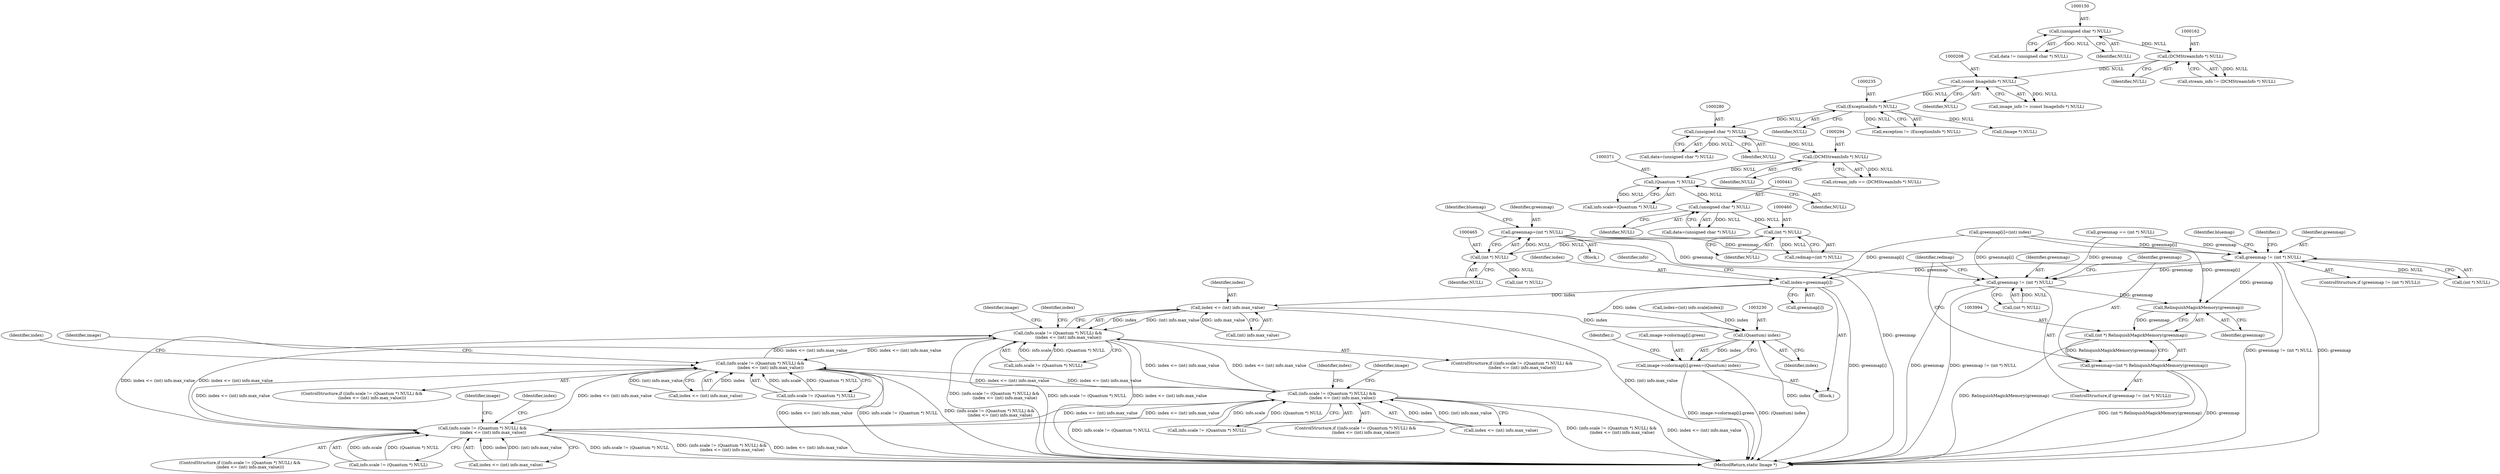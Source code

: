 digraph "0_ImageMagick_9f375e7080a2c1044cd546854d0548b4bfb429d0@pointer" {
"1000462" [label="(Call,greenmap=(int *) NULL)"];
"1000464" [label="(Call,(int *) NULL)"];
"1000459" [label="(Call,(int *) NULL)"];
"1000440" [label="(Call,(unsigned char *) NULL)"];
"1000370" [label="(Call,(Quantum *) NULL)"];
"1000293" [label="(Call,(DCMStreamInfo *) NULL)"];
"1000279" [label="(Call,(unsigned char *) NULL)"];
"1000234" [label="(Call,(ExceptionInfo *) NULL)"];
"1000207" [label="(Call,(const ImageInfo *) NULL)"];
"1000161" [label="(Call,(DCMStreamInfo *) NULL)"];
"1000149" [label="(Call,(unsigned char *) NULL)"];
"1003174" [label="(Call,greenmap != (int *) NULL)"];
"1003191" [label="(Call,index=greenmap[i])"];
"1003205" [label="(Call,index <= (int) info.max_value)"];
"1003197" [label="(Call,(info.scale != (Quantum *) NULL) &&\n                (index <= (int) info.max_value))"];
"1003138" [label="(Call,(info.scale != (Quantum *) NULL) &&\n                (index <= (int) info.max_value))"];
"1003256" [label="(Call,(info.scale != (Quantum *) NULL) &&\n                (index <= (int) info.max_value))"];
"1003315" [label="(Call,(info.scale != (Quantum *) NULL) &&\n                (index <= (int) info.max_value))"];
"1003229" [label="(Call,(Quantum) index)"];
"1003221" [label="(Call,image->colormap[i].green=(Quantum) index)"];
"1003986" [label="(Call,greenmap != (int *) NULL)"];
"1003995" [label="(Call,RelinquishMagickMemory(greenmap))"];
"1003993" [label="(Call,(int *) RelinquishMagickMemory(greenmap))"];
"1003991" [label="(Call,greenmap=(int *) RelinquishMagickMemory(greenmap))"];
"1000281" [label="(Identifier,NULL)"];
"1001957" [label="(Call,greenmap == (int *) NULL)"];
"1003196" [label="(ControlStructure,if ((info.scale != (Quantum *) NULL) &&\n                (index <= (int) info.max_value)))"];
"1000468" [label="(Identifier,bluemap)"];
"1000462" [label="(Call,greenmap=(int *) NULL)"];
"1003175" [label="(Identifier,greenmap)"];
"1003256" [label="(Call,(info.scale != (Quantum *) NULL) &&\n                (index <= (int) info.max_value))"];
"1003139" [label="(Call,info.scale != (Quantum *) NULL)"];
"1003206" [label="(Identifier,index)"];
"1000370" [label="(Call,(Quantum *) NULL)"];
"1003993" [label="(Call,(int *) RelinquishMagickMemory(greenmap))"];
"1003314" [label="(ControlStructure,if ((info.scale != (Quantum *) NULL) &&\n                (index <= (int) info.max_value)))"];
"1000236" [label="(Identifier,NULL)"];
"1003343" [label="(Identifier,image)"];
"1003200" [label="(Identifier,info)"];
"1000277" [label="(Call,data=(unsigned char *) NULL)"];
"1003193" [label="(Call,greenmap[i])"];
"1003197" [label="(Call,(info.scale != (Quantum *) NULL) &&\n                (index <= (int) info.max_value))"];
"1003985" [label="(ControlStructure,if (greenmap != (int *) NULL))"];
"1000163" [label="(Identifier,NULL)"];
"1003173" [label="(ControlStructure,if (greenmap != (int *) NULL))"];
"1003225" [label="(Identifier,image)"];
"1003272" [label="(Identifier,index)"];
"1003221" [label="(Call,image->colormap[i].green=(Quantum) index)"];
"1000147" [label="(Call,data != (unsigned char *) NULL)"];
"1000232" [label="(Call,exception != (ExceptionInfo *) NULL)"];
"1003198" [label="(Call,info.scale != (Quantum *) NULL)"];
"1000469" [label="(Call,(int *) NULL)"];
"1000209" [label="(Identifier,NULL)"];
"1003207" [label="(Call,(int) info.max_value)"];
"1003166" [label="(Identifier,image)"];
"1003996" [label="(Identifier,greenmap)"];
"1003212" [label="(Call,index=(int) info.scale[index])"];
"1000442" [label="(Identifier,NULL)"];
"1000366" [label="(Call,info.scale=(Quantum *) NULL)"];
"1003257" [label="(Call,info.scale != (Quantum *) NULL)"];
"1000207" [label="(Call,(const ImageInfo *) NULL)"];
"1000463" [label="(Identifier,greenmap)"];
"1000295" [label="(Identifier,NULL)"];
"1000234" [label="(Call,(ExceptionInfo *) NULL)"];
"1003231" [label="(Identifier,index)"];
"1000279" [label="(Call,(unsigned char *) NULL)"];
"1000459" [label="(Call,(int *) NULL)"];
"1000438" [label="(Call,data=(unsigned char *) NULL)"];
"1003992" [label="(Identifier,greenmap)"];
"1000457" [label="(Call,redmap=(int *) NULL)"];
"1000466" [label="(Identifier,NULL)"];
"1003213" [label="(Identifier,index)"];
"1000464" [label="(Call,(int *) NULL)"];
"1000151" [label="(Identifier,NULL)"];
"1003988" [label="(Call,(int *) NULL)"];
"1003189" [label="(Identifier,i)"];
"1003205" [label="(Call,index <= (int) info.max_value)"];
"1003229" [label="(Call,(Quantum) index)"];
"1000149" [label="(Call,(unsigned char *) NULL)"];
"1003191" [label="(Call,index=greenmap[i])"];
"1003234" [label="(Identifier,bluemap)"];
"1000291" [label="(Call,stream_info == (DCMStreamInfo *) NULL)"];
"1002013" [label="(Call,greenmap[i]=(int) index)"];
"1000372" [label="(Identifier,NULL)"];
"1003987" [label="(Identifier,greenmap)"];
"1003999" [label="(Identifier,redmap)"];
"1000144" [label="(Block,)"];
"1003986" [label="(Call,greenmap != (int *) NULL)"];
"1003154" [label="(Identifier,index)"];
"1000161" [label="(Call,(DCMStreamInfo *) NULL)"];
"1003323" [label="(Call,index <= (int) info.max_value)"];
"1003991" [label="(Call,greenmap=(int *) RelinquishMagickMemory(greenmap))"];
"1003176" [label="(Call,(int *) NULL)"];
"1003995" [label="(Call,RelinquishMagickMemory(greenmap))"];
"1000440" [label="(Call,(unsigned char *) NULL)"];
"1003181" [label="(Identifier,i)"];
"1003192" [label="(Identifier,index)"];
"1003146" [label="(Call,index <= (int) info.max_value)"];
"1004016" [label="(MethodReturn,static Image *)"];
"1003190" [label="(Block,)"];
"1003284" [label="(Identifier,image)"];
"1003174" [label="(Call,greenmap != (int *) NULL)"];
"1003137" [label="(ControlStructure,if ((info.scale != (Quantum *) NULL) &&\n                (index <= (int) info.max_value)))"];
"1003138" [label="(Call,(info.scale != (Quantum *) NULL) &&\n                (index <= (int) info.max_value))"];
"1000461" [label="(Identifier,NULL)"];
"1003222" [label="(Call,image->colormap[i].green)"];
"1003255" [label="(ControlStructure,if ((info.scale != (Quantum *) NULL) &&\n                (index <= (int) info.max_value)))"];
"1000264" [label="(Call,(Image *) NULL)"];
"1000159" [label="(Call,stream_info != (DCMStreamInfo *) NULL)"];
"1003331" [label="(Identifier,index)"];
"1003315" [label="(Call,(info.scale != (Quantum *) NULL) &&\n                (index <= (int) info.max_value))"];
"1000205" [label="(Call,image_info != (const ImageInfo *) NULL)"];
"1003316" [label="(Call,info.scale != (Quantum *) NULL)"];
"1000293" [label="(Call,(DCMStreamInfo *) NULL)"];
"1003264" [label="(Call,index <= (int) info.max_value)"];
"1000462" -> "1000144"  [label="AST: "];
"1000462" -> "1000464"  [label="CFG: "];
"1000463" -> "1000462"  [label="AST: "];
"1000464" -> "1000462"  [label="AST: "];
"1000468" -> "1000462"  [label="CFG: "];
"1000462" -> "1004016"  [label="DDG: greenmap"];
"1000464" -> "1000462"  [label="DDG: NULL"];
"1000462" -> "1003174"  [label="DDG: greenmap"];
"1000462" -> "1003986"  [label="DDG: greenmap"];
"1000464" -> "1000466"  [label="CFG: "];
"1000465" -> "1000464"  [label="AST: "];
"1000466" -> "1000464"  [label="AST: "];
"1000459" -> "1000464"  [label="DDG: NULL"];
"1000464" -> "1000469"  [label="DDG: NULL"];
"1000459" -> "1000457"  [label="AST: "];
"1000459" -> "1000461"  [label="CFG: "];
"1000460" -> "1000459"  [label="AST: "];
"1000461" -> "1000459"  [label="AST: "];
"1000457" -> "1000459"  [label="CFG: "];
"1000459" -> "1000457"  [label="DDG: NULL"];
"1000440" -> "1000459"  [label="DDG: NULL"];
"1000440" -> "1000438"  [label="AST: "];
"1000440" -> "1000442"  [label="CFG: "];
"1000441" -> "1000440"  [label="AST: "];
"1000442" -> "1000440"  [label="AST: "];
"1000438" -> "1000440"  [label="CFG: "];
"1000440" -> "1000438"  [label="DDG: NULL"];
"1000370" -> "1000440"  [label="DDG: NULL"];
"1000370" -> "1000366"  [label="AST: "];
"1000370" -> "1000372"  [label="CFG: "];
"1000371" -> "1000370"  [label="AST: "];
"1000372" -> "1000370"  [label="AST: "];
"1000366" -> "1000370"  [label="CFG: "];
"1000370" -> "1000366"  [label="DDG: NULL"];
"1000293" -> "1000370"  [label="DDG: NULL"];
"1000293" -> "1000291"  [label="AST: "];
"1000293" -> "1000295"  [label="CFG: "];
"1000294" -> "1000293"  [label="AST: "];
"1000295" -> "1000293"  [label="AST: "];
"1000291" -> "1000293"  [label="CFG: "];
"1000293" -> "1000291"  [label="DDG: NULL"];
"1000279" -> "1000293"  [label="DDG: NULL"];
"1000279" -> "1000277"  [label="AST: "];
"1000279" -> "1000281"  [label="CFG: "];
"1000280" -> "1000279"  [label="AST: "];
"1000281" -> "1000279"  [label="AST: "];
"1000277" -> "1000279"  [label="CFG: "];
"1000279" -> "1000277"  [label="DDG: NULL"];
"1000234" -> "1000279"  [label="DDG: NULL"];
"1000234" -> "1000232"  [label="AST: "];
"1000234" -> "1000236"  [label="CFG: "];
"1000235" -> "1000234"  [label="AST: "];
"1000236" -> "1000234"  [label="AST: "];
"1000232" -> "1000234"  [label="CFG: "];
"1000234" -> "1000232"  [label="DDG: NULL"];
"1000207" -> "1000234"  [label="DDG: NULL"];
"1000234" -> "1000264"  [label="DDG: NULL"];
"1000207" -> "1000205"  [label="AST: "];
"1000207" -> "1000209"  [label="CFG: "];
"1000208" -> "1000207"  [label="AST: "];
"1000209" -> "1000207"  [label="AST: "];
"1000205" -> "1000207"  [label="CFG: "];
"1000207" -> "1000205"  [label="DDG: NULL"];
"1000161" -> "1000207"  [label="DDG: NULL"];
"1000161" -> "1000159"  [label="AST: "];
"1000161" -> "1000163"  [label="CFG: "];
"1000162" -> "1000161"  [label="AST: "];
"1000163" -> "1000161"  [label="AST: "];
"1000159" -> "1000161"  [label="CFG: "];
"1000161" -> "1000159"  [label="DDG: NULL"];
"1000149" -> "1000161"  [label="DDG: NULL"];
"1000149" -> "1000147"  [label="AST: "];
"1000149" -> "1000151"  [label="CFG: "];
"1000150" -> "1000149"  [label="AST: "];
"1000151" -> "1000149"  [label="AST: "];
"1000147" -> "1000149"  [label="CFG: "];
"1000149" -> "1000147"  [label="DDG: NULL"];
"1003174" -> "1003173"  [label="AST: "];
"1003174" -> "1003176"  [label="CFG: "];
"1003175" -> "1003174"  [label="AST: "];
"1003176" -> "1003174"  [label="AST: "];
"1003181" -> "1003174"  [label="CFG: "];
"1003234" -> "1003174"  [label="CFG: "];
"1003174" -> "1004016"  [label="DDG: greenmap != (int *) NULL"];
"1003174" -> "1004016"  [label="DDG: greenmap"];
"1001957" -> "1003174"  [label="DDG: greenmap"];
"1002013" -> "1003174"  [label="DDG: greenmap[i]"];
"1003176" -> "1003174"  [label="DDG: NULL"];
"1003174" -> "1003191"  [label="DDG: greenmap"];
"1003174" -> "1003986"  [label="DDG: greenmap"];
"1003174" -> "1003995"  [label="DDG: greenmap"];
"1003191" -> "1003190"  [label="AST: "];
"1003191" -> "1003193"  [label="CFG: "];
"1003192" -> "1003191"  [label="AST: "];
"1003193" -> "1003191"  [label="AST: "];
"1003200" -> "1003191"  [label="CFG: "];
"1003191" -> "1004016"  [label="DDG: greenmap[i]"];
"1002013" -> "1003191"  [label="DDG: greenmap[i]"];
"1003191" -> "1003205"  [label="DDG: index"];
"1003191" -> "1003229"  [label="DDG: index"];
"1003205" -> "1003197"  [label="AST: "];
"1003205" -> "1003207"  [label="CFG: "];
"1003206" -> "1003205"  [label="AST: "];
"1003207" -> "1003205"  [label="AST: "];
"1003197" -> "1003205"  [label="CFG: "];
"1003205" -> "1004016"  [label="DDG: (int) info.max_value"];
"1003205" -> "1003197"  [label="DDG: index"];
"1003205" -> "1003197"  [label="DDG: (int) info.max_value"];
"1003207" -> "1003205"  [label="DDG: info.max_value"];
"1003205" -> "1003229"  [label="DDG: index"];
"1003197" -> "1003196"  [label="AST: "];
"1003197" -> "1003198"  [label="CFG: "];
"1003198" -> "1003197"  [label="AST: "];
"1003213" -> "1003197"  [label="CFG: "];
"1003225" -> "1003197"  [label="CFG: "];
"1003197" -> "1004016"  [label="DDG: (info.scale != (Quantum *) NULL) &&\n                (index <= (int) info.max_value)"];
"1003197" -> "1004016"  [label="DDG: info.scale != (Quantum *) NULL"];
"1003197" -> "1004016"  [label="DDG: index <= (int) info.max_value"];
"1003197" -> "1003138"  [label="DDG: index <= (int) info.max_value"];
"1003198" -> "1003197"  [label="DDG: info.scale"];
"1003198" -> "1003197"  [label="DDG: (Quantum *) NULL"];
"1003138" -> "1003197"  [label="DDG: index <= (int) info.max_value"];
"1003315" -> "1003197"  [label="DDG: index <= (int) info.max_value"];
"1003256" -> "1003197"  [label="DDG: index <= (int) info.max_value"];
"1003197" -> "1003256"  [label="DDG: index <= (int) info.max_value"];
"1003197" -> "1003315"  [label="DDG: index <= (int) info.max_value"];
"1003138" -> "1003137"  [label="AST: "];
"1003138" -> "1003139"  [label="CFG: "];
"1003138" -> "1003146"  [label="CFG: "];
"1003139" -> "1003138"  [label="AST: "];
"1003146" -> "1003138"  [label="AST: "];
"1003154" -> "1003138"  [label="CFG: "];
"1003166" -> "1003138"  [label="CFG: "];
"1003138" -> "1004016"  [label="DDG: index <= (int) info.max_value"];
"1003138" -> "1004016"  [label="DDG: info.scale != (Quantum *) NULL"];
"1003138" -> "1004016"  [label="DDG: (info.scale != (Quantum *) NULL) &&\n                (index <= (int) info.max_value)"];
"1003139" -> "1003138"  [label="DDG: info.scale"];
"1003139" -> "1003138"  [label="DDG: (Quantum *) NULL"];
"1003146" -> "1003138"  [label="DDG: index"];
"1003146" -> "1003138"  [label="DDG: (int) info.max_value"];
"1003315" -> "1003138"  [label="DDG: index <= (int) info.max_value"];
"1003256" -> "1003138"  [label="DDG: index <= (int) info.max_value"];
"1003138" -> "1003256"  [label="DDG: index <= (int) info.max_value"];
"1003138" -> "1003315"  [label="DDG: index <= (int) info.max_value"];
"1003256" -> "1003255"  [label="AST: "];
"1003256" -> "1003257"  [label="CFG: "];
"1003256" -> "1003264"  [label="CFG: "];
"1003257" -> "1003256"  [label="AST: "];
"1003264" -> "1003256"  [label="AST: "];
"1003272" -> "1003256"  [label="CFG: "];
"1003284" -> "1003256"  [label="CFG: "];
"1003256" -> "1004016"  [label="DDG: info.scale != (Quantum *) NULL"];
"1003256" -> "1004016"  [label="DDG: (info.scale != (Quantum *) NULL) &&\n                (index <= (int) info.max_value)"];
"1003256" -> "1004016"  [label="DDG: index <= (int) info.max_value"];
"1003257" -> "1003256"  [label="DDG: info.scale"];
"1003257" -> "1003256"  [label="DDG: (Quantum *) NULL"];
"1003264" -> "1003256"  [label="DDG: index"];
"1003264" -> "1003256"  [label="DDG: (int) info.max_value"];
"1003315" -> "1003256"  [label="DDG: index <= (int) info.max_value"];
"1003256" -> "1003315"  [label="DDG: index <= (int) info.max_value"];
"1003315" -> "1003314"  [label="AST: "];
"1003315" -> "1003316"  [label="CFG: "];
"1003315" -> "1003323"  [label="CFG: "];
"1003316" -> "1003315"  [label="AST: "];
"1003323" -> "1003315"  [label="AST: "];
"1003331" -> "1003315"  [label="CFG: "];
"1003343" -> "1003315"  [label="CFG: "];
"1003315" -> "1004016"  [label="DDG: (info.scale != (Quantum *) NULL) &&\n                (index <= (int) info.max_value)"];
"1003315" -> "1004016"  [label="DDG: index <= (int) info.max_value"];
"1003315" -> "1004016"  [label="DDG: info.scale != (Quantum *) NULL"];
"1003316" -> "1003315"  [label="DDG: info.scale"];
"1003316" -> "1003315"  [label="DDG: (Quantum *) NULL"];
"1003323" -> "1003315"  [label="DDG: index"];
"1003323" -> "1003315"  [label="DDG: (int) info.max_value"];
"1003229" -> "1003221"  [label="AST: "];
"1003229" -> "1003231"  [label="CFG: "];
"1003230" -> "1003229"  [label="AST: "];
"1003231" -> "1003229"  [label="AST: "];
"1003221" -> "1003229"  [label="CFG: "];
"1003229" -> "1004016"  [label="DDG: index"];
"1003229" -> "1003221"  [label="DDG: index"];
"1003212" -> "1003229"  [label="DDG: index"];
"1003221" -> "1003190"  [label="AST: "];
"1003222" -> "1003221"  [label="AST: "];
"1003189" -> "1003221"  [label="CFG: "];
"1003221" -> "1004016"  [label="DDG: image->colormap[i].green"];
"1003221" -> "1004016"  [label="DDG: (Quantum) index"];
"1003986" -> "1003985"  [label="AST: "];
"1003986" -> "1003988"  [label="CFG: "];
"1003987" -> "1003986"  [label="AST: "];
"1003988" -> "1003986"  [label="AST: "];
"1003992" -> "1003986"  [label="CFG: "];
"1003999" -> "1003986"  [label="CFG: "];
"1003986" -> "1004016"  [label="DDG: greenmap"];
"1003986" -> "1004016"  [label="DDG: greenmap != (int *) NULL"];
"1001957" -> "1003986"  [label="DDG: greenmap"];
"1002013" -> "1003986"  [label="DDG: greenmap[i]"];
"1003988" -> "1003986"  [label="DDG: NULL"];
"1003986" -> "1003995"  [label="DDG: greenmap"];
"1003995" -> "1003993"  [label="AST: "];
"1003995" -> "1003996"  [label="CFG: "];
"1003996" -> "1003995"  [label="AST: "];
"1003993" -> "1003995"  [label="CFG: "];
"1003995" -> "1003993"  [label="DDG: greenmap"];
"1002013" -> "1003995"  [label="DDG: greenmap[i]"];
"1003993" -> "1003991"  [label="AST: "];
"1003994" -> "1003993"  [label="AST: "];
"1003991" -> "1003993"  [label="CFG: "];
"1003993" -> "1004016"  [label="DDG: RelinquishMagickMemory(greenmap)"];
"1003993" -> "1003991"  [label="DDG: RelinquishMagickMemory(greenmap)"];
"1003991" -> "1003985"  [label="AST: "];
"1003992" -> "1003991"  [label="AST: "];
"1003999" -> "1003991"  [label="CFG: "];
"1003991" -> "1004016"  [label="DDG: (int *) RelinquishMagickMemory(greenmap)"];
"1003991" -> "1004016"  [label="DDG: greenmap"];
}
